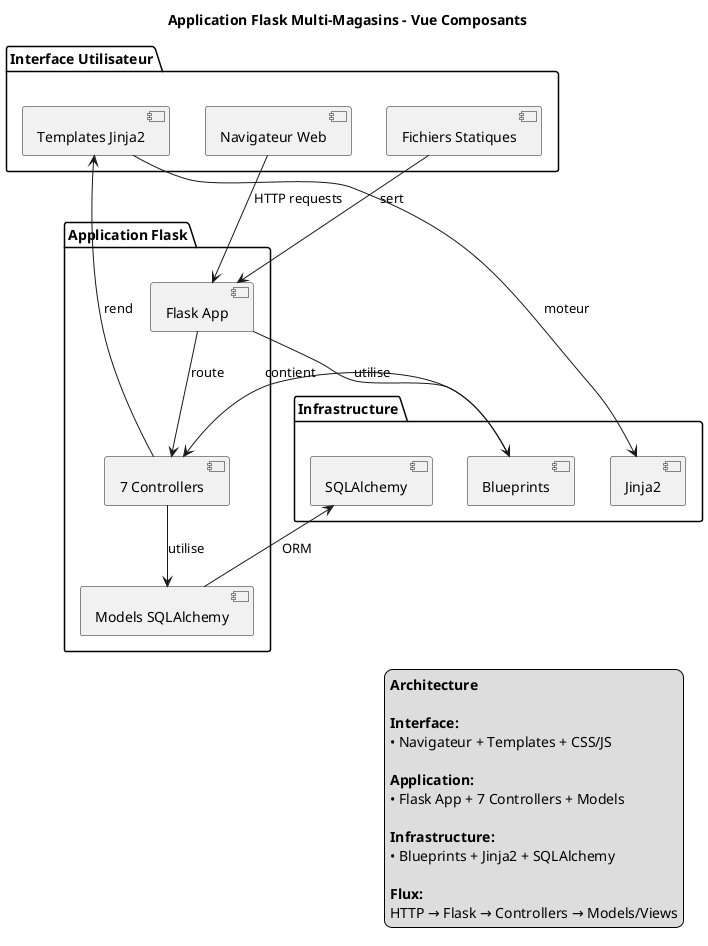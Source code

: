 @startuml Diagramme de Composants - Application Flask Multi-Magasins

' Interface utilisateur
package "Interface Utilisateur" as ui {
  component [Navigateur Web] as browser
  component [Templates Jinja2] as templates
  component [Fichiers Statiques] as static
}

' Application Flask
package "Application Flask" as app {
  component [Flask App] as flask_app
  component [7 Controllers] as controllers
  component [Models SQLAlchemy] as models
}

' Infrastructure
package "Infrastructure" as infra {
  component [Blueprints] as blueprints
  component [Jinja2] as jinja2
  component [SQLAlchemy] as sqlalchemy
}

' Relations principales
browser --> flask_app : HTTP requests
flask_app --> controllers : route
controllers --> models : utilise
controllers --> templates : rend

' Infrastructure
flask_app --> blueprints : utilise
templates --> jinja2 : moteur
models --> sqlalchemy : ORM
static --> flask_app : sert

' Configuration
blueprints --> controllers : contient

title Application Flask Multi-Magasins - Vue Composants

legend right
  <b>Architecture</b>
  
  <b>Interface:</b>
  • Navigateur + Templates + CSS/JS
  
  <b>Application:</b>
  • Flask App + 7 Controllers + Models
  
  <b>Infrastructure:</b>
  • Blueprints + Jinja2 + SQLAlchemy
  
  <b>Flux:</b>
  HTTP → Flask → Controllers → Models/Views
endlegend

@enduml 